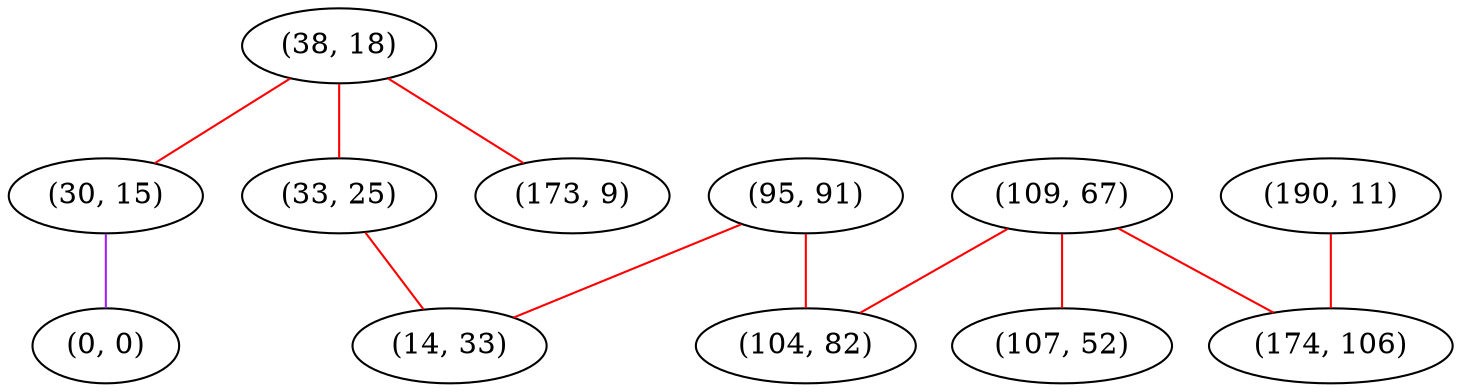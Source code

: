 graph "" {
"(38, 18)";
"(30, 15)";
"(33, 25)";
"(109, 67)";
"(0, 0)";
"(190, 11)";
"(95, 91)";
"(14, 33)";
"(174, 106)";
"(107, 52)";
"(104, 82)";
"(173, 9)";
"(38, 18)" -- "(173, 9)"  [color=red, key=0, weight=1];
"(38, 18)" -- "(30, 15)"  [color=red, key=0, weight=1];
"(38, 18)" -- "(33, 25)"  [color=red, key=0, weight=1];
"(30, 15)" -- "(0, 0)"  [color=purple, key=0, weight=4];
"(33, 25)" -- "(14, 33)"  [color=red, key=0, weight=1];
"(109, 67)" -- "(174, 106)"  [color=red, key=0, weight=1];
"(109, 67)" -- "(107, 52)"  [color=red, key=0, weight=1];
"(109, 67)" -- "(104, 82)"  [color=red, key=0, weight=1];
"(190, 11)" -- "(174, 106)"  [color=red, key=0, weight=1];
"(95, 91)" -- "(14, 33)"  [color=red, key=0, weight=1];
"(95, 91)" -- "(104, 82)"  [color=red, key=0, weight=1];
}
